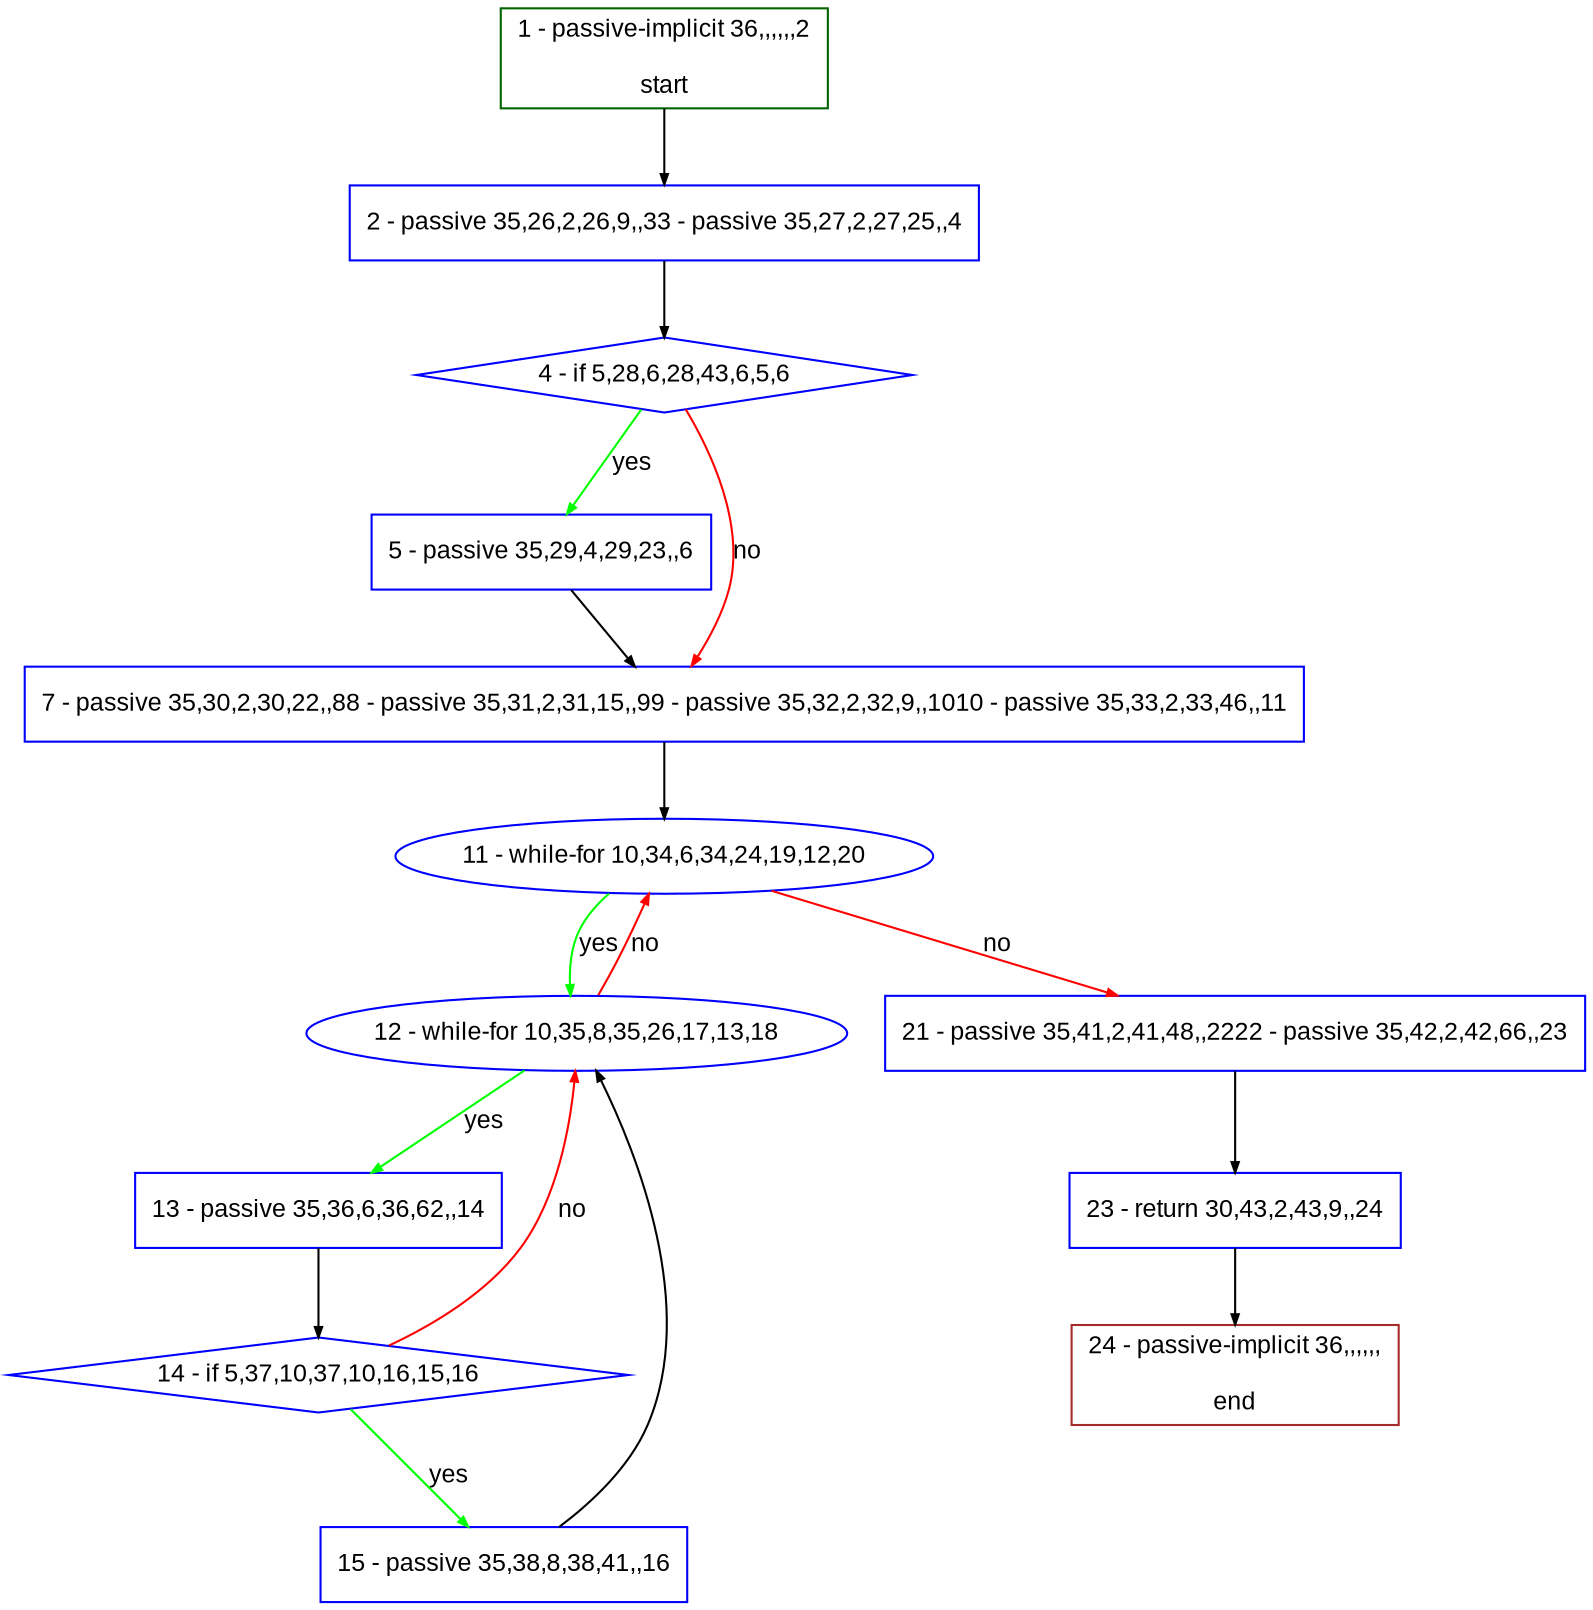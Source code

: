 digraph "" {
  graph [pack="true", label="", fontsize="12", packmode="clust", fontname="Arial", fillcolor="#FFFFCC", bgcolor="white", style="rounded,filled", compound="true"];
  node [node_initialized="no", label="", color="grey", fontsize="12", fillcolor="white", fontname="Arial", style="filled", shape="rectangle", compound="true", fixedsize="false"];
  edge [fontcolor="black", arrowhead="normal", arrowtail="none", arrowsize="0.5", ltail="", label="", color="black", fontsize="12", lhead="", fontname="Arial", dir="forward", compound="true"];
  __N1 [label="2 - passive 35,26,2,26,9,,33 - passive 35,27,2,27,25,,4", color="#0000ff", fillcolor="#ffffff", style="filled", shape="box"];
  __N2 [label="1 - passive-implicit 36,,,,,,2\n\nstart", color="#006400", fillcolor="#ffffff", style="filled", shape="box"];
  __N3 [label="4 - if 5,28,6,28,43,6,5,6", color="#0000ff", fillcolor="#ffffff", style="filled", shape="diamond"];
  __N4 [label="5 - passive 35,29,4,29,23,,6", color="#0000ff", fillcolor="#ffffff", style="filled", shape="box"];
  __N5 [label="7 - passive 35,30,2,30,22,,88 - passive 35,31,2,31,15,,99 - passive 35,32,2,32,9,,1010 - passive 35,33,2,33,46,,11", color="#0000ff", fillcolor="#ffffff", style="filled", shape="box"];
  __N6 [label="11 - while-for 10,34,6,34,24,19,12,20", color="#0000ff", fillcolor="#ffffff", style="filled", shape="oval"];
  __N7 [label="12 - while-for 10,35,8,35,26,17,13,18", color="#0000ff", fillcolor="#ffffff", style="filled", shape="oval"];
  __N8 [label="21 - passive 35,41,2,41,48,,2222 - passive 35,42,2,42,66,,23", color="#0000ff", fillcolor="#ffffff", style="filled", shape="box"];
  __N9 [label="13 - passive 35,36,6,36,62,,14", color="#0000ff", fillcolor="#ffffff", style="filled", shape="box"];
  __N10 [label="14 - if 5,37,10,37,10,16,15,16", color="#0000ff", fillcolor="#ffffff", style="filled", shape="diamond"];
  __N11 [label="15 - passive 35,38,8,38,41,,16", color="#0000ff", fillcolor="#ffffff", style="filled", shape="box"];
  __N12 [label="23 - return 30,43,2,43,9,,24", color="#0000ff", fillcolor="#ffffff", style="filled", shape="box"];
  __N13 [label="24 - passive-implicit 36,,,,,,\n\nend", color="#a52a2a", fillcolor="#ffffff", style="filled", shape="box"];
  __N2 -> __N1 [arrowhead="normal", arrowtail="none", color="#000000", label="", dir="forward"];
  __N1 -> __N3 [arrowhead="normal", arrowtail="none", color="#000000", label="", dir="forward"];
  __N3 -> __N4 [arrowhead="normal", arrowtail="none", color="#00ff00", label="yes", dir="forward"];
  __N3 -> __N5 [arrowhead="normal", arrowtail="none", color="#ff0000", label="no", dir="forward"];
  __N4 -> __N5 [arrowhead="normal", arrowtail="none", color="#000000", label="", dir="forward"];
  __N5 -> __N6 [arrowhead="normal", arrowtail="none", color="#000000", label="", dir="forward"];
  __N6 -> __N7 [arrowhead="normal", arrowtail="none", color="#00ff00", label="yes", dir="forward"];
  __N7 -> __N6 [arrowhead="normal", arrowtail="none", color="#ff0000", label="no", dir="forward"];
  __N6 -> __N8 [arrowhead="normal", arrowtail="none", color="#ff0000", label="no", dir="forward"];
  __N7 -> __N9 [arrowhead="normal", arrowtail="none", color="#00ff00", label="yes", dir="forward"];
  __N9 -> __N10 [arrowhead="normal", arrowtail="none", color="#000000", label="", dir="forward"];
  __N10 -> __N7 [arrowhead="normal", arrowtail="none", color="#ff0000", label="no", dir="forward"];
  __N10 -> __N11 [arrowhead="normal", arrowtail="none", color="#00ff00", label="yes", dir="forward"];
  __N11 -> __N7 [arrowhead="normal", arrowtail="none", color="#000000", label="", dir="forward"];
  __N8 -> __N12 [arrowhead="normal", arrowtail="none", color="#000000", label="", dir="forward"];
  __N12 -> __N13 [arrowhead="normal", arrowtail="none", color="#000000", label="", dir="forward"];
}
